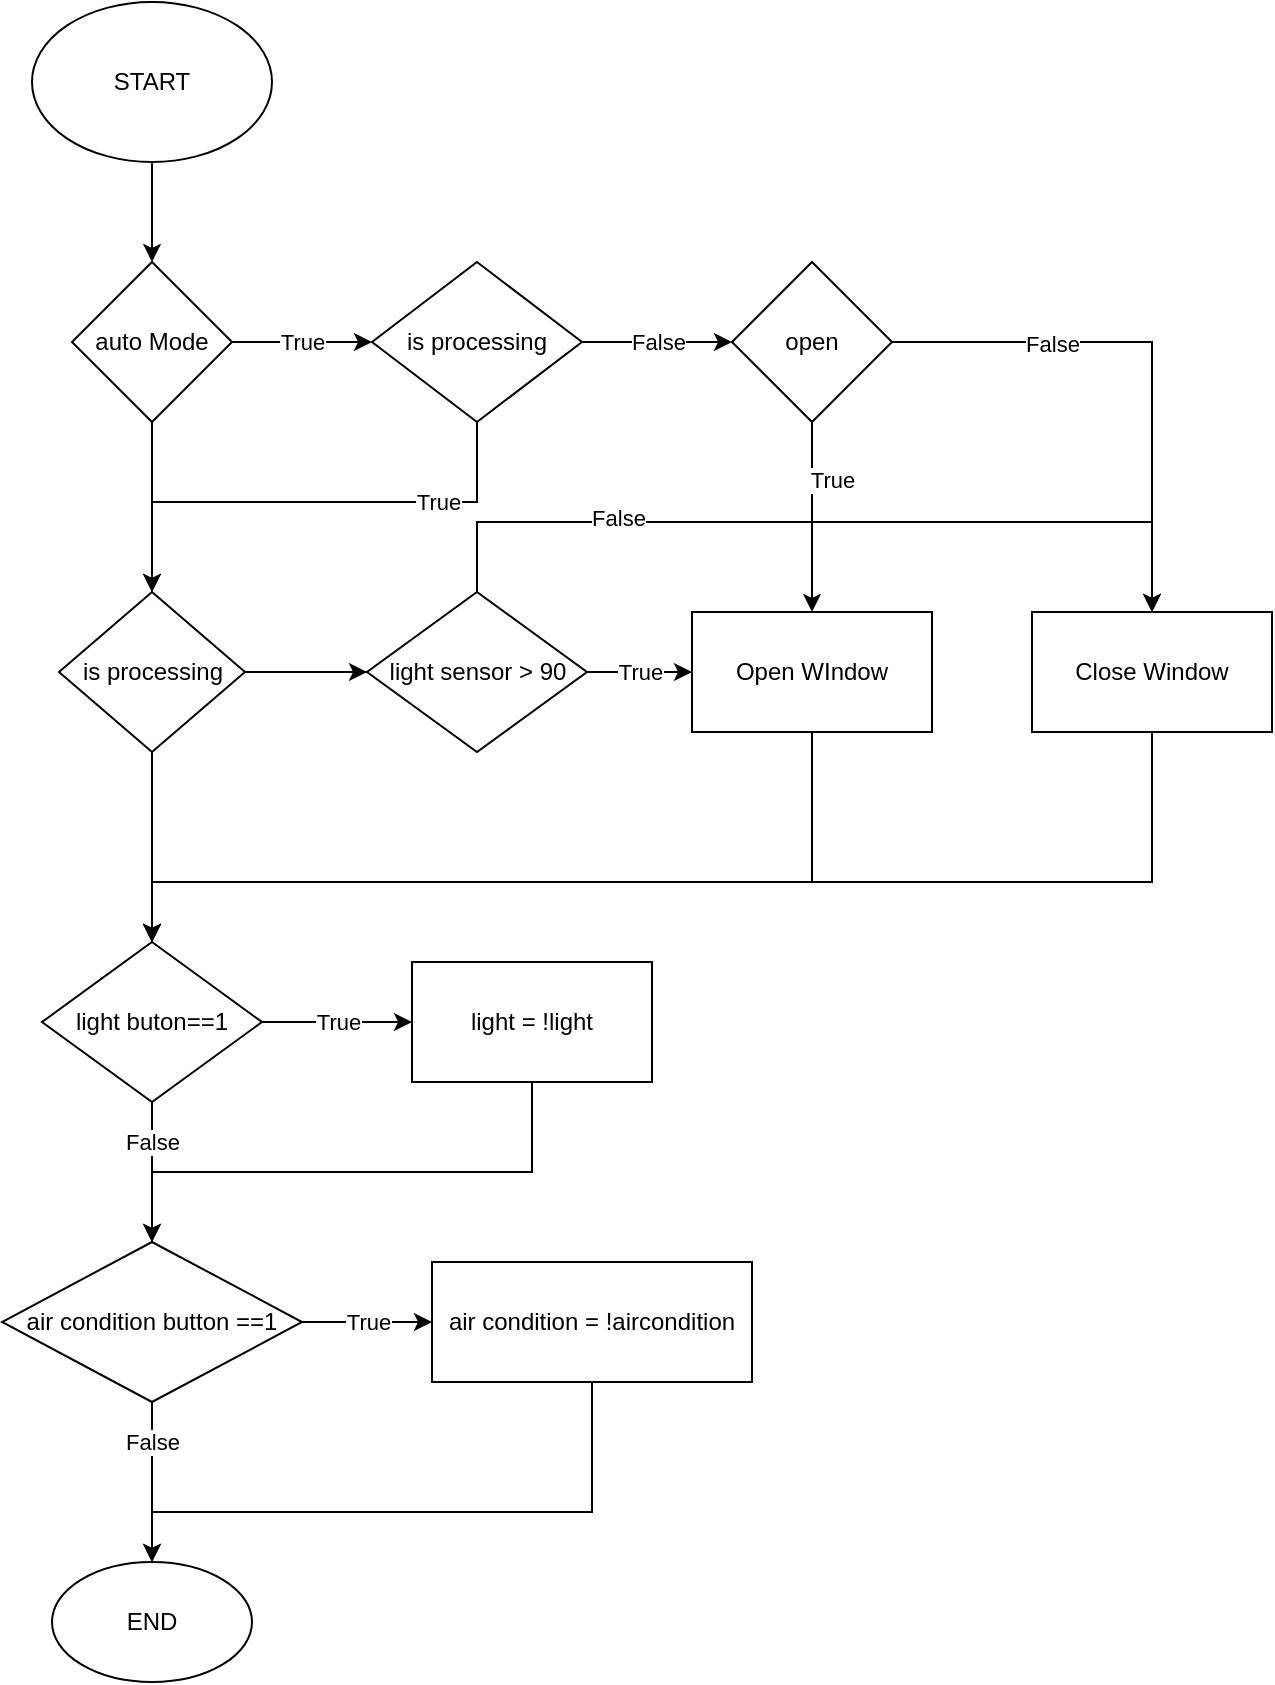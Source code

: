 <mxfile version="20.2.3" type="device"><diagram id="OQ1_8AbdxKQ1CVb0AqcX" name="Page-1"><mxGraphModel dx="1749" dy="836" grid="1" gridSize="10" guides="1" tooltips="1" connect="1" arrows="1" fold="1" page="1" pageScale="1" pageWidth="850" pageHeight="1100" math="0" shadow="0"><root><mxCell id="0"/><mxCell id="1" parent="0"/><mxCell id="Vc_-FoaJUl22tzZASPb0-19" value="" style="edgeStyle=orthogonalEdgeStyle;rounded=0;orthogonalLoop=1;jettySize=auto;html=1;" edge="1" parent="1" source="Vc_-FoaJUl22tzZASPb0-1" target="Vc_-FoaJUl22tzZASPb0-3"><mxGeometry relative="1" as="geometry"/></mxCell><mxCell id="Vc_-FoaJUl22tzZASPb0-1" value="START" style="ellipse;whiteSpace=wrap;html=1;" vertex="1" parent="1"><mxGeometry x="190" y="10" width="120" height="80" as="geometry"/></mxCell><mxCell id="Vc_-FoaJUl22tzZASPb0-20" value="" style="edgeStyle=orthogonalEdgeStyle;rounded=0;orthogonalLoop=1;jettySize=auto;html=1;" edge="1" parent="1" source="Vc_-FoaJUl22tzZASPb0-3" target="Vc_-FoaJUl22tzZASPb0-9"><mxGeometry relative="1" as="geometry"/></mxCell><mxCell id="Vc_-FoaJUl22tzZASPb0-26" value="True" style="edgeStyle=orthogonalEdgeStyle;rounded=0;orthogonalLoop=1;jettySize=auto;html=1;" edge="1" parent="1" source="Vc_-FoaJUl22tzZASPb0-3" target="Vc_-FoaJUl22tzZASPb0-4"><mxGeometry relative="1" as="geometry"><Array as="points"><mxPoint x="330" y="180"/><mxPoint x="330" y="180"/></Array></mxGeometry></mxCell><mxCell id="Vc_-FoaJUl22tzZASPb0-3" value="auto Mode" style="rhombus;whiteSpace=wrap;html=1;" vertex="1" parent="1"><mxGeometry x="210" y="140" width="80" height="80" as="geometry"/></mxCell><mxCell id="Vc_-FoaJUl22tzZASPb0-27" value="False" style="edgeStyle=orthogonalEdgeStyle;rounded=0;orthogonalLoop=1;jettySize=auto;html=1;" edge="1" parent="1" source="Vc_-FoaJUl22tzZASPb0-4" target="Vc_-FoaJUl22tzZASPb0-25"><mxGeometry relative="1" as="geometry"/></mxCell><mxCell id="Vc_-FoaJUl22tzZASPb0-30" style="edgeStyle=orthogonalEdgeStyle;rounded=0;orthogonalLoop=1;jettySize=auto;html=1;entryX=0.5;entryY=0;entryDx=0;entryDy=0;" edge="1" parent="1" source="Vc_-FoaJUl22tzZASPb0-4" target="Vc_-FoaJUl22tzZASPb0-9"><mxGeometry relative="1" as="geometry"><Array as="points"><mxPoint x="412" y="260"/><mxPoint x="250" y="260"/></Array></mxGeometry></mxCell><mxCell id="Vc_-FoaJUl22tzZASPb0-36" value="True" style="edgeLabel;html=1;align=center;verticalAlign=middle;resizable=0;points=[];" vertex="1" connectable="0" parent="Vc_-FoaJUl22tzZASPb0-30"><mxGeometry x="-0.52" relative="1" as="geometry"><mxPoint as="offset"/></mxGeometry></mxCell><mxCell id="Vc_-FoaJUl22tzZASPb0-4" value="is processing" style="rhombus;whiteSpace=wrap;html=1;" vertex="1" parent="1"><mxGeometry x="360" y="140" width="105" height="80" as="geometry"/></mxCell><mxCell id="Vc_-FoaJUl22tzZASPb0-39" value="True" style="edgeStyle=orthogonalEdgeStyle;rounded=0;orthogonalLoop=1;jettySize=auto;html=1;" edge="1" parent="1" source="Vc_-FoaJUl22tzZASPb0-8" target="Vc_-FoaJUl22tzZASPb0-12"><mxGeometry relative="1" as="geometry"/></mxCell><mxCell id="Vc_-FoaJUl22tzZASPb0-40" style="edgeStyle=orthogonalEdgeStyle;rounded=0;orthogonalLoop=1;jettySize=auto;html=1;entryX=0.5;entryY=0;entryDx=0;entryDy=0;" edge="1" parent="1" source="Vc_-FoaJUl22tzZASPb0-8" target="Vc_-FoaJUl22tzZASPb0-14"><mxGeometry relative="1" as="geometry"/></mxCell><mxCell id="Vc_-FoaJUl22tzZASPb0-42" style="edgeStyle=orthogonalEdgeStyle;rounded=0;orthogonalLoop=1;jettySize=auto;html=1;entryX=0.5;entryY=0;entryDx=0;entryDy=0;" edge="1" parent="1" source="Vc_-FoaJUl22tzZASPb0-8" target="Vc_-FoaJUl22tzZASPb0-13"><mxGeometry relative="1" as="geometry"><Array as="points"><mxPoint x="412" y="270"/><mxPoint x="750" y="270"/></Array></mxGeometry></mxCell><mxCell id="Vc_-FoaJUl22tzZASPb0-44" value="False" style="edgeLabel;html=1;align=center;verticalAlign=middle;resizable=0;points=[];" vertex="1" connectable="0" parent="Vc_-FoaJUl22tzZASPb0-42"><mxGeometry x="-0.496" y="2" relative="1" as="geometry"><mxPoint as="offset"/></mxGeometry></mxCell><mxCell id="Vc_-FoaJUl22tzZASPb0-8" value="light sensor &amp;gt; 90" style="rhombus;whiteSpace=wrap;html=1;" vertex="1" parent="1"><mxGeometry x="357.5" y="305" width="110" height="80" as="geometry"/></mxCell><mxCell id="Vc_-FoaJUl22tzZASPb0-21" value="" style="edgeStyle=orthogonalEdgeStyle;rounded=0;orthogonalLoop=1;jettySize=auto;html=1;" edge="1" parent="1" source="Vc_-FoaJUl22tzZASPb0-9" target="Vc_-FoaJUl22tzZASPb0-14"><mxGeometry relative="1" as="geometry"/></mxCell><mxCell id="Vc_-FoaJUl22tzZASPb0-38" value="" style="edgeStyle=orthogonalEdgeStyle;rounded=0;orthogonalLoop=1;jettySize=auto;html=1;" edge="1" parent="1" source="Vc_-FoaJUl22tzZASPb0-9" target="Vc_-FoaJUl22tzZASPb0-8"><mxGeometry relative="1" as="geometry"/></mxCell><mxCell id="Vc_-FoaJUl22tzZASPb0-9" value="is processing" style="rhombus;whiteSpace=wrap;html=1;" vertex="1" parent="1"><mxGeometry x="203.5" y="305" width="93" height="80" as="geometry"/></mxCell><mxCell id="Vc_-FoaJUl22tzZASPb0-41" style="edgeStyle=orthogonalEdgeStyle;rounded=0;orthogonalLoop=1;jettySize=auto;html=1;entryX=0.5;entryY=0;entryDx=0;entryDy=0;" edge="1" parent="1" source="Vc_-FoaJUl22tzZASPb0-12" target="Vc_-FoaJUl22tzZASPb0-14"><mxGeometry relative="1" as="geometry"><Array as="points"><mxPoint x="580" y="450"/><mxPoint x="250" y="450"/></Array></mxGeometry></mxCell><mxCell id="Vc_-FoaJUl22tzZASPb0-12" value="Open WIndow" style="rounded=0;whiteSpace=wrap;html=1;" vertex="1" parent="1"><mxGeometry x="520" y="315" width="120" height="60" as="geometry"/></mxCell><mxCell id="Vc_-FoaJUl22tzZASPb0-45" style="edgeStyle=orthogonalEdgeStyle;rounded=0;orthogonalLoop=1;jettySize=auto;html=1;entryX=0.5;entryY=0;entryDx=0;entryDy=0;" edge="1" parent="1" source="Vc_-FoaJUl22tzZASPb0-13" target="Vc_-FoaJUl22tzZASPb0-14"><mxGeometry relative="1" as="geometry"><Array as="points"><mxPoint x="750" y="450"/><mxPoint x="250" y="450"/></Array></mxGeometry></mxCell><mxCell id="Vc_-FoaJUl22tzZASPb0-13" value="Close Window" style="rounded=0;whiteSpace=wrap;html=1;" vertex="1" parent="1"><mxGeometry x="690" y="315" width="120" height="60" as="geometry"/></mxCell><mxCell id="Vc_-FoaJUl22tzZASPb0-22" value="False" style="edgeStyle=orthogonalEdgeStyle;rounded=0;orthogonalLoop=1;jettySize=auto;html=1;" edge="1" parent="1" source="Vc_-FoaJUl22tzZASPb0-14" target="Vc_-FoaJUl22tzZASPb0-17"><mxGeometry x="-0.429" relative="1" as="geometry"><mxPoint as="offset"/></mxGeometry></mxCell><mxCell id="Vc_-FoaJUl22tzZASPb0-31" value="True" style="edgeStyle=orthogonalEdgeStyle;rounded=0;orthogonalLoop=1;jettySize=auto;html=1;" edge="1" parent="1" source="Vc_-FoaJUl22tzZASPb0-14" target="Vc_-FoaJUl22tzZASPb0-15"><mxGeometry relative="1" as="geometry"/></mxCell><mxCell id="Vc_-FoaJUl22tzZASPb0-14" value="light buton==1" style="rhombus;whiteSpace=wrap;html=1;" vertex="1" parent="1"><mxGeometry x="195" y="480" width="110" height="80" as="geometry"/></mxCell><mxCell id="Vc_-FoaJUl22tzZASPb0-34" style="edgeStyle=orthogonalEdgeStyle;rounded=0;orthogonalLoop=1;jettySize=auto;html=1;entryX=0.5;entryY=0;entryDx=0;entryDy=0;" edge="1" parent="1" source="Vc_-FoaJUl22tzZASPb0-15" target="Vc_-FoaJUl22tzZASPb0-17"><mxGeometry relative="1" as="geometry"><Array as="points"><mxPoint x="440" y="595"/><mxPoint x="250" y="595"/></Array></mxGeometry></mxCell><mxCell id="Vc_-FoaJUl22tzZASPb0-15" value="light = !light" style="rounded=0;whiteSpace=wrap;html=1;" vertex="1" parent="1"><mxGeometry x="380" y="490" width="120" height="60" as="geometry"/></mxCell><mxCell id="Vc_-FoaJUl22tzZASPb0-24" value="False" style="edgeStyle=orthogonalEdgeStyle;rounded=0;orthogonalLoop=1;jettySize=auto;html=1;" edge="1" parent="1" source="Vc_-FoaJUl22tzZASPb0-17" target="Vc_-FoaJUl22tzZASPb0-23"><mxGeometry x="-0.5" relative="1" as="geometry"><mxPoint as="offset"/></mxGeometry></mxCell><mxCell id="Vc_-FoaJUl22tzZASPb0-32" value="True" style="edgeStyle=orthogonalEdgeStyle;rounded=0;orthogonalLoop=1;jettySize=auto;html=1;" edge="1" parent="1" source="Vc_-FoaJUl22tzZASPb0-17" target="Vc_-FoaJUl22tzZASPb0-18"><mxGeometry relative="1" as="geometry"/></mxCell><mxCell id="Vc_-FoaJUl22tzZASPb0-17" value="air condition button ==1" style="rhombus;whiteSpace=wrap;html=1;" vertex="1" parent="1"><mxGeometry x="175" y="630" width="150" height="80" as="geometry"/></mxCell><mxCell id="Vc_-FoaJUl22tzZASPb0-33" style="edgeStyle=orthogonalEdgeStyle;rounded=0;orthogonalLoop=1;jettySize=auto;html=1;entryX=0.5;entryY=0;entryDx=0;entryDy=0;" edge="1" parent="1" source="Vc_-FoaJUl22tzZASPb0-18" target="Vc_-FoaJUl22tzZASPb0-23"><mxGeometry relative="1" as="geometry"><Array as="points"><mxPoint x="470" y="765"/><mxPoint x="250" y="765"/></Array></mxGeometry></mxCell><mxCell id="Vc_-FoaJUl22tzZASPb0-18" value="air condition = !aircondition" style="rounded=0;whiteSpace=wrap;html=1;" vertex="1" parent="1"><mxGeometry x="390" y="640" width="160" height="60" as="geometry"/></mxCell><mxCell id="Vc_-FoaJUl22tzZASPb0-23" value="END" style="ellipse;whiteSpace=wrap;html=1;" vertex="1" parent="1"><mxGeometry x="200" y="790" width="100" height="60" as="geometry"/></mxCell><mxCell id="Vc_-FoaJUl22tzZASPb0-28" value="True" style="edgeStyle=orthogonalEdgeStyle;rounded=0;orthogonalLoop=1;jettySize=auto;html=1;" edge="1" parent="1" source="Vc_-FoaJUl22tzZASPb0-25" target="Vc_-FoaJUl22tzZASPb0-12"><mxGeometry x="-0.368" y="10" relative="1" as="geometry"><mxPoint y="-1" as="offset"/></mxGeometry></mxCell><mxCell id="Vc_-FoaJUl22tzZASPb0-29" style="edgeStyle=orthogonalEdgeStyle;rounded=0;orthogonalLoop=1;jettySize=auto;html=1;entryX=0.5;entryY=0;entryDx=0;entryDy=0;" edge="1" parent="1" source="Vc_-FoaJUl22tzZASPb0-25" target="Vc_-FoaJUl22tzZASPb0-13"><mxGeometry relative="1" as="geometry"/></mxCell><mxCell id="Vc_-FoaJUl22tzZASPb0-37" value="False" style="edgeLabel;html=1;align=center;verticalAlign=middle;resizable=0;points=[];" vertex="1" connectable="0" parent="Vc_-FoaJUl22tzZASPb0-29"><mxGeometry x="0.385" y="-2" relative="1" as="geometry"><mxPoint x="-48" y="-53" as="offset"/></mxGeometry></mxCell><mxCell id="Vc_-FoaJUl22tzZASPb0-25" value="open" style="rhombus;whiteSpace=wrap;html=1;" vertex="1" parent="1"><mxGeometry x="540" y="140" width="80" height="80" as="geometry"/></mxCell></root></mxGraphModel></diagram></mxfile>
